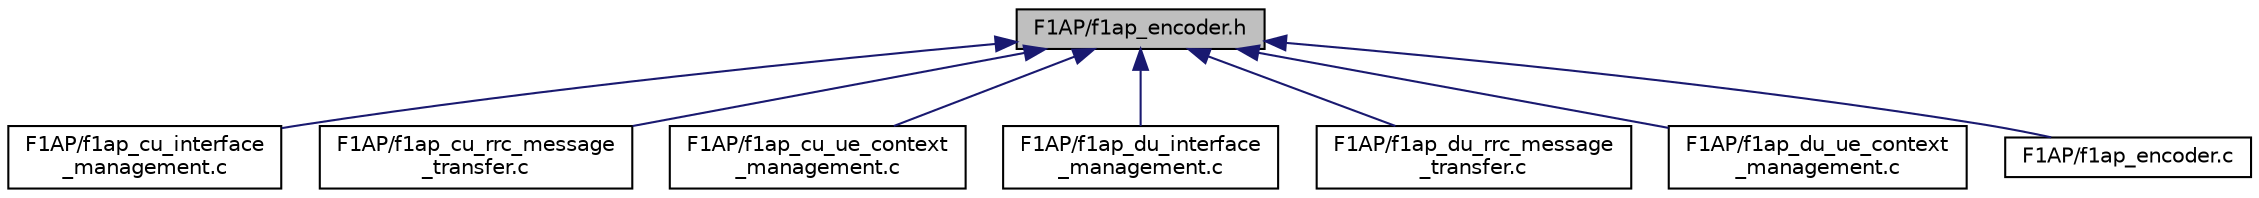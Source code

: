 digraph "F1AP/f1ap_encoder.h"
{
 // LATEX_PDF_SIZE
  edge [fontname="Helvetica",fontsize="10",labelfontname="Helvetica",labelfontsize="10"];
  node [fontname="Helvetica",fontsize="10",shape=record];
  Node1 [label="F1AP/f1ap_encoder.h",height=0.2,width=0.4,color="black", fillcolor="grey75", style="filled", fontcolor="black",tooltip="f1ap pdu encode procedures"];
  Node1 -> Node2 [dir="back",color="midnightblue",fontsize="10",style="solid",fontname="Helvetica"];
  Node2 [label="F1AP/f1ap_cu_interface\l_management.c",height=0.2,width=0.4,color="black", fillcolor="white", style="filled",URL="$f1ap__cu__interface__management_8c.html",tooltip="f1ap interface management for CU"];
  Node1 -> Node3 [dir="back",color="midnightblue",fontsize="10",style="solid",fontname="Helvetica"];
  Node3 [label="F1AP/f1ap_cu_rrc_message\l_transfer.c",height=0.2,width=0.4,color="black", fillcolor="white", style="filled",URL="$f1ap__cu__rrc__message__transfer_8c.html",tooltip="f1ap rrc message transfer for CU"];
  Node1 -> Node4 [dir="back",color="midnightblue",fontsize="10",style="solid",fontname="Helvetica"];
  Node4 [label="F1AP/f1ap_cu_ue_context\l_management.c",height=0.2,width=0.4,color="black", fillcolor="white", style="filled",URL="$f1ap__cu__ue__context__management_8c.html",tooltip="F1AP UE Context Management, CU side."];
  Node1 -> Node5 [dir="back",color="midnightblue",fontsize="10",style="solid",fontname="Helvetica"];
  Node5 [label="F1AP/f1ap_du_interface\l_management.c",height=0.2,width=0.4,color="black", fillcolor="white", style="filled",URL="$f1ap__du__interface__management_8c.html",tooltip="f1ap interface management for DU"];
  Node1 -> Node6 [dir="back",color="midnightblue",fontsize="10",style="solid",fontname="Helvetica"];
  Node6 [label="F1AP/f1ap_du_rrc_message\l_transfer.c",height=0.2,width=0.4,color="black", fillcolor="white", style="filled",URL="$f1ap__du__rrc__message__transfer_8c.html",tooltip="f1ap rrc message transfer for DU"];
  Node1 -> Node7 [dir="back",color="midnightblue",fontsize="10",style="solid",fontname="Helvetica"];
  Node7 [label="F1AP/f1ap_du_ue_context\l_management.c",height=0.2,width=0.4,color="black", fillcolor="white", style="filled",URL="$f1ap__du__ue__context__management_8c.html",tooltip="F1AP UE Context Management, DU side."];
  Node1 -> Node8 [dir="back",color="midnightblue",fontsize="10",style="solid",fontname="Helvetica"];
  Node8 [label="F1AP/f1ap_encoder.c",height=0.2,width=0.4,color="black", fillcolor="white", style="filled",URL="$f1ap__encoder_8c.html",tooltip="f1ap pdu encode procedures"];
}
